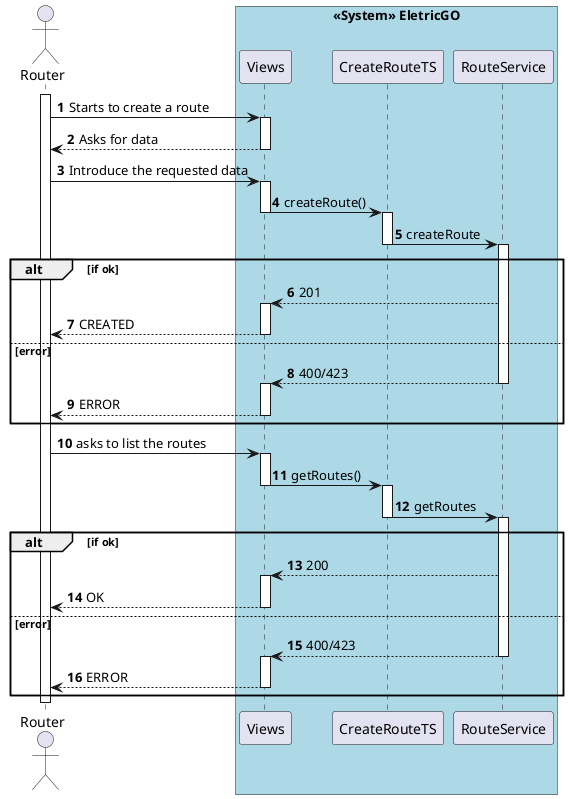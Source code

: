 @startuml Sequence Diagram
autonumber

actor Router as LM

activate LM
box "<<System>> EletricGO" #LightBlue
'participant "<<System>> EletricGO" as E
participant "Views" as Views
participant "CreateRouteTS" as ctr
participant "RouteService" as serv
end box


    LM -> Views: Starts to create a route
    activate Views
    Views --> LM: Asks for data
    deactivate Views
    LM-> Views: Introduce the requested data
    activate Views
    Views -> ctr: createRoute()
    
    deactivate Views
    activate ctr
    ctr -> serv: createRoute
     deactivate ctr

    activate serv
   
   

    alt if ok
  

    serv --> Views: 201
     
    activate Views
    LM <-- Views: CREATED
    deactivate Views
   
    else error
    Views <-- serv: 400/423
    deactivate ctr
    activate Views

    deactivate serv
    LM <-- Views: ERROR
    deactivate Views

end alt


            LM -> Views: asks to list the routes
            activate Views
            Views -> ctr: getRoutes()
            deactivate Views
            activate ctr

    ctr -> serv: getRoutes
    deactivate ctr
    activate serv
   
 

    alt if ok
    

    serv --> Views: 200
     
    activate Views
    LM <-- Views: OK
    deactivate Views
   
    else error
    Views <-- serv: 400/423
    deactivate ctr
    activate Views

    deactivate serv
    LM <-- Views: ERROR
    deactivate Views

end alt
               


deactivate LM

@enduml